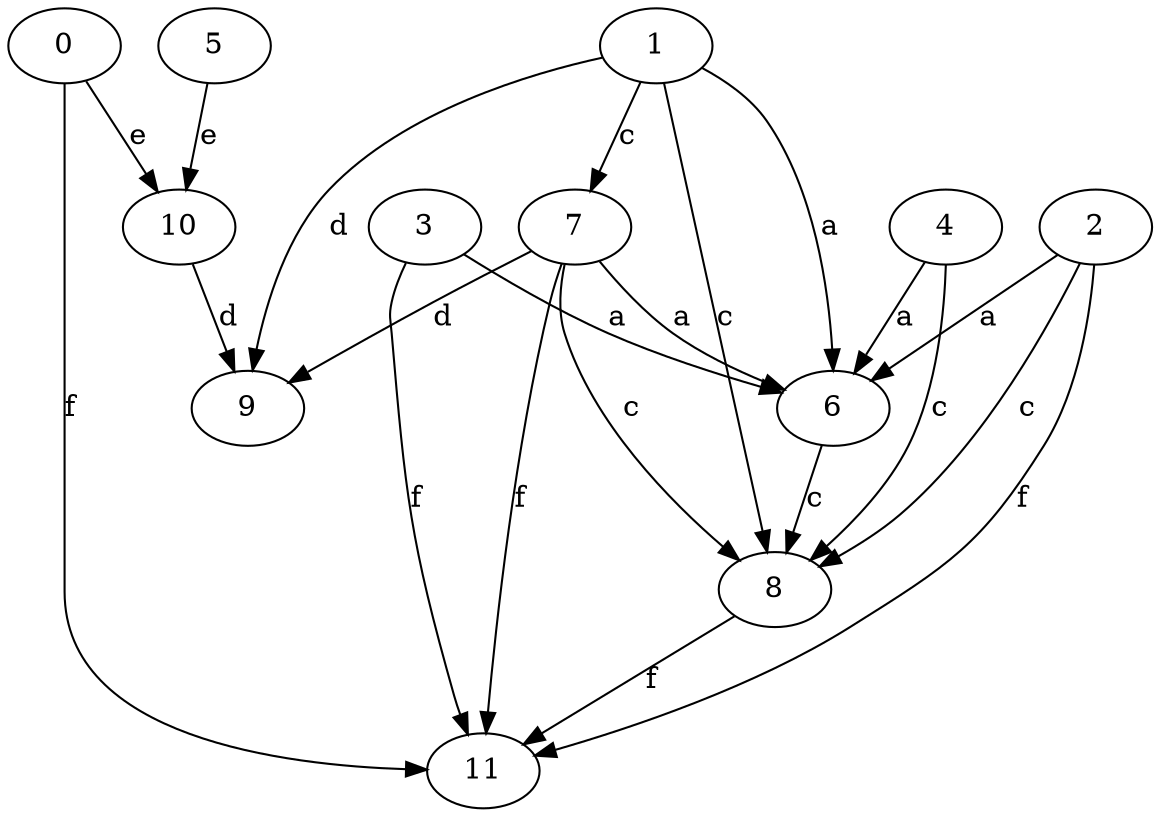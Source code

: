 strict digraph  {
3;
4;
5;
0;
6;
7;
8;
9;
1;
10;
11;
2;
3 -> 6  [label=a];
3 -> 11  [label=f];
4 -> 6  [label=a];
4 -> 8  [label=c];
5 -> 10  [label=e];
0 -> 10  [label=e];
0 -> 11  [label=f];
6 -> 8  [label=c];
7 -> 6  [label=a];
7 -> 8  [label=c];
7 -> 9  [label=d];
7 -> 11  [label=f];
8 -> 11  [label=f];
1 -> 6  [label=a];
1 -> 7  [label=c];
1 -> 8  [label=c];
1 -> 9  [label=d];
10 -> 9  [label=d];
2 -> 6  [label=a];
2 -> 8  [label=c];
2 -> 11  [label=f];
}
